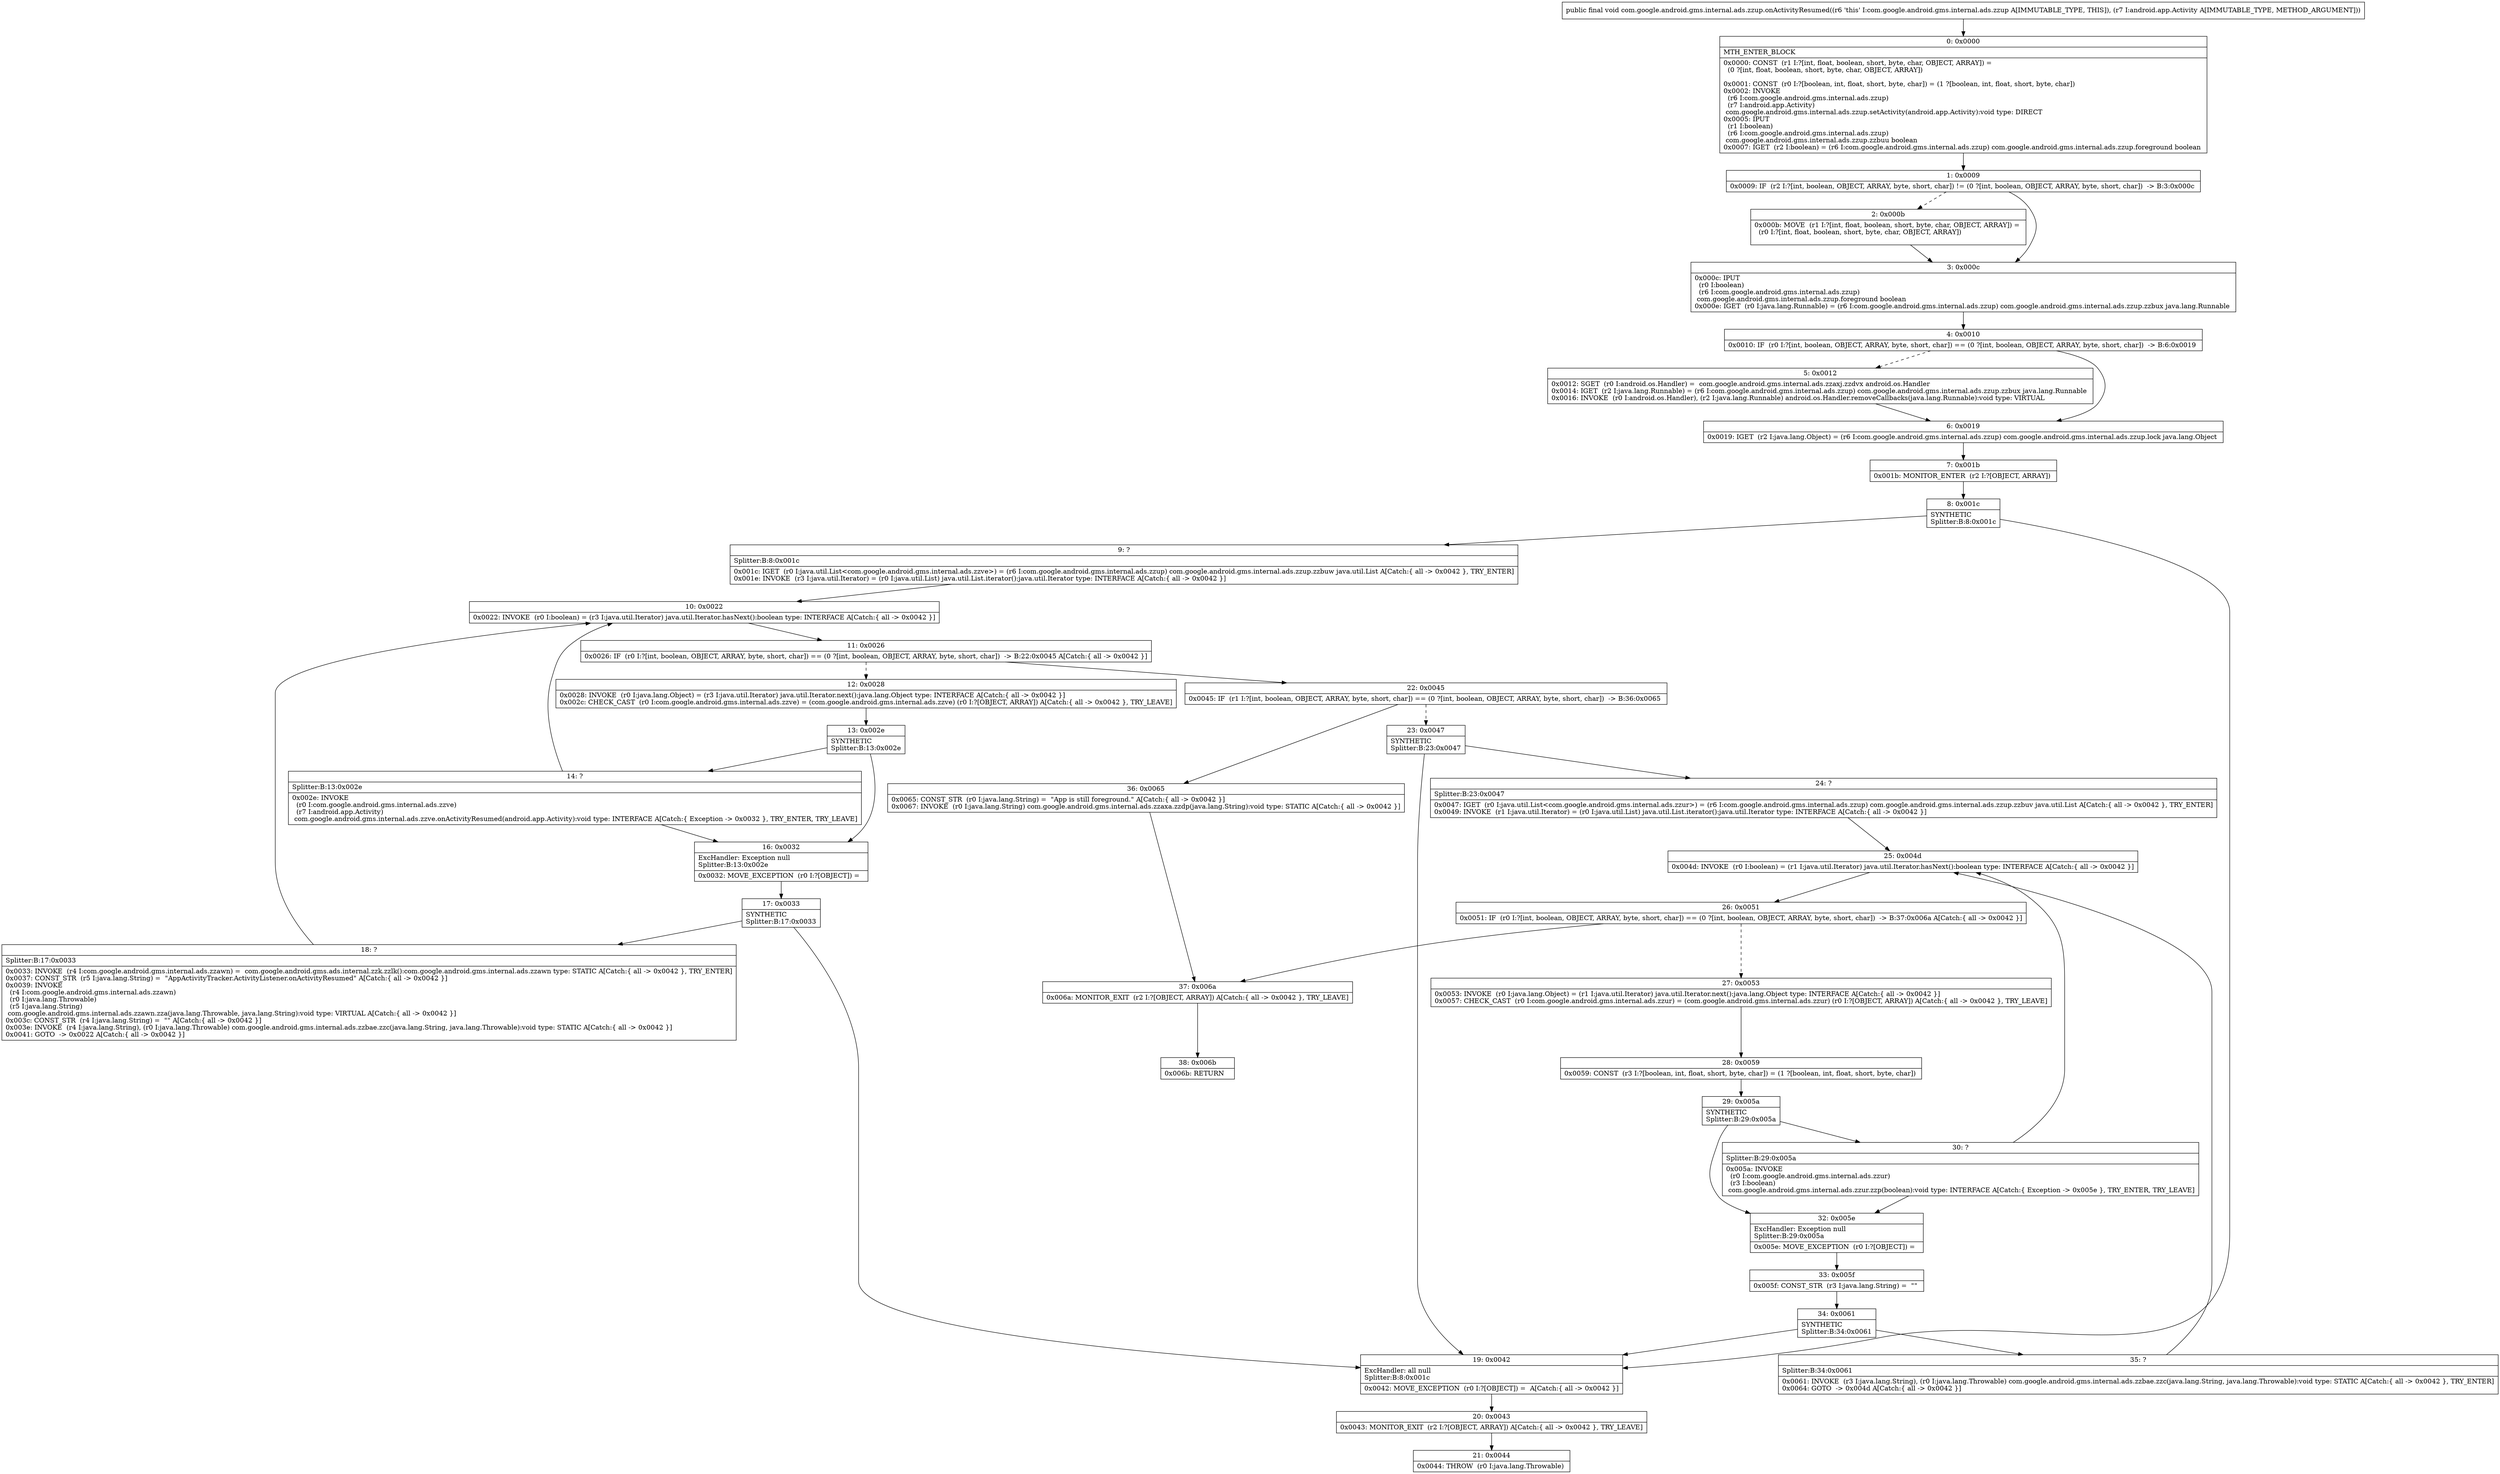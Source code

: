 digraph "CFG forcom.google.android.gms.internal.ads.zzup.onActivityResumed(Landroid\/app\/Activity;)V" {
Node_0 [shape=record,label="{0\:\ 0x0000|MTH_ENTER_BLOCK\l|0x0000: CONST  (r1 I:?[int, float, boolean, short, byte, char, OBJECT, ARRAY]) = \l  (0 ?[int, float, boolean, short, byte, char, OBJECT, ARRAY])\l \l0x0001: CONST  (r0 I:?[boolean, int, float, short, byte, char]) = (1 ?[boolean, int, float, short, byte, char]) \l0x0002: INVOKE  \l  (r6 I:com.google.android.gms.internal.ads.zzup)\l  (r7 I:android.app.Activity)\l com.google.android.gms.internal.ads.zzup.setActivity(android.app.Activity):void type: DIRECT \l0x0005: IPUT  \l  (r1 I:boolean)\l  (r6 I:com.google.android.gms.internal.ads.zzup)\l com.google.android.gms.internal.ads.zzup.zzbuu boolean \l0x0007: IGET  (r2 I:boolean) = (r6 I:com.google.android.gms.internal.ads.zzup) com.google.android.gms.internal.ads.zzup.foreground boolean \l}"];
Node_1 [shape=record,label="{1\:\ 0x0009|0x0009: IF  (r2 I:?[int, boolean, OBJECT, ARRAY, byte, short, char]) != (0 ?[int, boolean, OBJECT, ARRAY, byte, short, char])  \-\> B:3:0x000c \l}"];
Node_2 [shape=record,label="{2\:\ 0x000b|0x000b: MOVE  (r1 I:?[int, float, boolean, short, byte, char, OBJECT, ARRAY]) = \l  (r0 I:?[int, float, boolean, short, byte, char, OBJECT, ARRAY])\l \l}"];
Node_3 [shape=record,label="{3\:\ 0x000c|0x000c: IPUT  \l  (r0 I:boolean)\l  (r6 I:com.google.android.gms.internal.ads.zzup)\l com.google.android.gms.internal.ads.zzup.foreground boolean \l0x000e: IGET  (r0 I:java.lang.Runnable) = (r6 I:com.google.android.gms.internal.ads.zzup) com.google.android.gms.internal.ads.zzup.zzbux java.lang.Runnable \l}"];
Node_4 [shape=record,label="{4\:\ 0x0010|0x0010: IF  (r0 I:?[int, boolean, OBJECT, ARRAY, byte, short, char]) == (0 ?[int, boolean, OBJECT, ARRAY, byte, short, char])  \-\> B:6:0x0019 \l}"];
Node_5 [shape=record,label="{5\:\ 0x0012|0x0012: SGET  (r0 I:android.os.Handler) =  com.google.android.gms.internal.ads.zzaxj.zzdvx android.os.Handler \l0x0014: IGET  (r2 I:java.lang.Runnable) = (r6 I:com.google.android.gms.internal.ads.zzup) com.google.android.gms.internal.ads.zzup.zzbux java.lang.Runnable \l0x0016: INVOKE  (r0 I:android.os.Handler), (r2 I:java.lang.Runnable) android.os.Handler.removeCallbacks(java.lang.Runnable):void type: VIRTUAL \l}"];
Node_6 [shape=record,label="{6\:\ 0x0019|0x0019: IGET  (r2 I:java.lang.Object) = (r6 I:com.google.android.gms.internal.ads.zzup) com.google.android.gms.internal.ads.zzup.lock java.lang.Object \l}"];
Node_7 [shape=record,label="{7\:\ 0x001b|0x001b: MONITOR_ENTER  (r2 I:?[OBJECT, ARRAY]) \l}"];
Node_8 [shape=record,label="{8\:\ 0x001c|SYNTHETIC\lSplitter:B:8:0x001c\l}"];
Node_9 [shape=record,label="{9\:\ ?|Splitter:B:8:0x001c\l|0x001c: IGET  (r0 I:java.util.List\<com.google.android.gms.internal.ads.zzve\>) = (r6 I:com.google.android.gms.internal.ads.zzup) com.google.android.gms.internal.ads.zzup.zzbuw java.util.List A[Catch:\{ all \-\> 0x0042 \}, TRY_ENTER]\l0x001e: INVOKE  (r3 I:java.util.Iterator) = (r0 I:java.util.List) java.util.List.iterator():java.util.Iterator type: INTERFACE A[Catch:\{ all \-\> 0x0042 \}]\l}"];
Node_10 [shape=record,label="{10\:\ 0x0022|0x0022: INVOKE  (r0 I:boolean) = (r3 I:java.util.Iterator) java.util.Iterator.hasNext():boolean type: INTERFACE A[Catch:\{ all \-\> 0x0042 \}]\l}"];
Node_11 [shape=record,label="{11\:\ 0x0026|0x0026: IF  (r0 I:?[int, boolean, OBJECT, ARRAY, byte, short, char]) == (0 ?[int, boolean, OBJECT, ARRAY, byte, short, char])  \-\> B:22:0x0045 A[Catch:\{ all \-\> 0x0042 \}]\l}"];
Node_12 [shape=record,label="{12\:\ 0x0028|0x0028: INVOKE  (r0 I:java.lang.Object) = (r3 I:java.util.Iterator) java.util.Iterator.next():java.lang.Object type: INTERFACE A[Catch:\{ all \-\> 0x0042 \}]\l0x002c: CHECK_CAST  (r0 I:com.google.android.gms.internal.ads.zzve) = (com.google.android.gms.internal.ads.zzve) (r0 I:?[OBJECT, ARRAY]) A[Catch:\{ all \-\> 0x0042 \}, TRY_LEAVE]\l}"];
Node_13 [shape=record,label="{13\:\ 0x002e|SYNTHETIC\lSplitter:B:13:0x002e\l}"];
Node_14 [shape=record,label="{14\:\ ?|Splitter:B:13:0x002e\l|0x002e: INVOKE  \l  (r0 I:com.google.android.gms.internal.ads.zzve)\l  (r7 I:android.app.Activity)\l com.google.android.gms.internal.ads.zzve.onActivityResumed(android.app.Activity):void type: INTERFACE A[Catch:\{ Exception \-\> 0x0032 \}, TRY_ENTER, TRY_LEAVE]\l}"];
Node_16 [shape=record,label="{16\:\ 0x0032|ExcHandler: Exception null\lSplitter:B:13:0x002e\l|0x0032: MOVE_EXCEPTION  (r0 I:?[OBJECT]) =  \l}"];
Node_17 [shape=record,label="{17\:\ 0x0033|SYNTHETIC\lSplitter:B:17:0x0033\l}"];
Node_18 [shape=record,label="{18\:\ ?|Splitter:B:17:0x0033\l|0x0033: INVOKE  (r4 I:com.google.android.gms.internal.ads.zzawn) =  com.google.android.gms.ads.internal.zzk.zzlk():com.google.android.gms.internal.ads.zzawn type: STATIC A[Catch:\{ all \-\> 0x0042 \}, TRY_ENTER]\l0x0037: CONST_STR  (r5 I:java.lang.String) =  \"AppActivityTracker.ActivityListener.onActivityResumed\" A[Catch:\{ all \-\> 0x0042 \}]\l0x0039: INVOKE  \l  (r4 I:com.google.android.gms.internal.ads.zzawn)\l  (r0 I:java.lang.Throwable)\l  (r5 I:java.lang.String)\l com.google.android.gms.internal.ads.zzawn.zza(java.lang.Throwable, java.lang.String):void type: VIRTUAL A[Catch:\{ all \-\> 0x0042 \}]\l0x003c: CONST_STR  (r4 I:java.lang.String) =  \"\" A[Catch:\{ all \-\> 0x0042 \}]\l0x003e: INVOKE  (r4 I:java.lang.String), (r0 I:java.lang.Throwable) com.google.android.gms.internal.ads.zzbae.zzc(java.lang.String, java.lang.Throwable):void type: STATIC A[Catch:\{ all \-\> 0x0042 \}]\l0x0041: GOTO  \-\> 0x0022 A[Catch:\{ all \-\> 0x0042 \}]\l}"];
Node_19 [shape=record,label="{19\:\ 0x0042|ExcHandler: all null\lSplitter:B:8:0x001c\l|0x0042: MOVE_EXCEPTION  (r0 I:?[OBJECT]) =  A[Catch:\{ all \-\> 0x0042 \}]\l}"];
Node_20 [shape=record,label="{20\:\ 0x0043|0x0043: MONITOR_EXIT  (r2 I:?[OBJECT, ARRAY]) A[Catch:\{ all \-\> 0x0042 \}, TRY_LEAVE]\l}"];
Node_21 [shape=record,label="{21\:\ 0x0044|0x0044: THROW  (r0 I:java.lang.Throwable) \l}"];
Node_22 [shape=record,label="{22\:\ 0x0045|0x0045: IF  (r1 I:?[int, boolean, OBJECT, ARRAY, byte, short, char]) == (0 ?[int, boolean, OBJECT, ARRAY, byte, short, char])  \-\> B:36:0x0065 \l}"];
Node_23 [shape=record,label="{23\:\ 0x0047|SYNTHETIC\lSplitter:B:23:0x0047\l}"];
Node_24 [shape=record,label="{24\:\ ?|Splitter:B:23:0x0047\l|0x0047: IGET  (r0 I:java.util.List\<com.google.android.gms.internal.ads.zzur\>) = (r6 I:com.google.android.gms.internal.ads.zzup) com.google.android.gms.internal.ads.zzup.zzbuv java.util.List A[Catch:\{ all \-\> 0x0042 \}, TRY_ENTER]\l0x0049: INVOKE  (r1 I:java.util.Iterator) = (r0 I:java.util.List) java.util.List.iterator():java.util.Iterator type: INTERFACE A[Catch:\{ all \-\> 0x0042 \}]\l}"];
Node_25 [shape=record,label="{25\:\ 0x004d|0x004d: INVOKE  (r0 I:boolean) = (r1 I:java.util.Iterator) java.util.Iterator.hasNext():boolean type: INTERFACE A[Catch:\{ all \-\> 0x0042 \}]\l}"];
Node_26 [shape=record,label="{26\:\ 0x0051|0x0051: IF  (r0 I:?[int, boolean, OBJECT, ARRAY, byte, short, char]) == (0 ?[int, boolean, OBJECT, ARRAY, byte, short, char])  \-\> B:37:0x006a A[Catch:\{ all \-\> 0x0042 \}]\l}"];
Node_27 [shape=record,label="{27\:\ 0x0053|0x0053: INVOKE  (r0 I:java.lang.Object) = (r1 I:java.util.Iterator) java.util.Iterator.next():java.lang.Object type: INTERFACE A[Catch:\{ all \-\> 0x0042 \}]\l0x0057: CHECK_CAST  (r0 I:com.google.android.gms.internal.ads.zzur) = (com.google.android.gms.internal.ads.zzur) (r0 I:?[OBJECT, ARRAY]) A[Catch:\{ all \-\> 0x0042 \}, TRY_LEAVE]\l}"];
Node_28 [shape=record,label="{28\:\ 0x0059|0x0059: CONST  (r3 I:?[boolean, int, float, short, byte, char]) = (1 ?[boolean, int, float, short, byte, char]) \l}"];
Node_29 [shape=record,label="{29\:\ 0x005a|SYNTHETIC\lSplitter:B:29:0x005a\l}"];
Node_30 [shape=record,label="{30\:\ ?|Splitter:B:29:0x005a\l|0x005a: INVOKE  \l  (r0 I:com.google.android.gms.internal.ads.zzur)\l  (r3 I:boolean)\l com.google.android.gms.internal.ads.zzur.zzp(boolean):void type: INTERFACE A[Catch:\{ Exception \-\> 0x005e \}, TRY_ENTER, TRY_LEAVE]\l}"];
Node_32 [shape=record,label="{32\:\ 0x005e|ExcHandler: Exception null\lSplitter:B:29:0x005a\l|0x005e: MOVE_EXCEPTION  (r0 I:?[OBJECT]) =  \l}"];
Node_33 [shape=record,label="{33\:\ 0x005f|0x005f: CONST_STR  (r3 I:java.lang.String) =  \"\" \l}"];
Node_34 [shape=record,label="{34\:\ 0x0061|SYNTHETIC\lSplitter:B:34:0x0061\l}"];
Node_35 [shape=record,label="{35\:\ ?|Splitter:B:34:0x0061\l|0x0061: INVOKE  (r3 I:java.lang.String), (r0 I:java.lang.Throwable) com.google.android.gms.internal.ads.zzbae.zzc(java.lang.String, java.lang.Throwable):void type: STATIC A[Catch:\{ all \-\> 0x0042 \}, TRY_ENTER]\l0x0064: GOTO  \-\> 0x004d A[Catch:\{ all \-\> 0x0042 \}]\l}"];
Node_36 [shape=record,label="{36\:\ 0x0065|0x0065: CONST_STR  (r0 I:java.lang.String) =  \"App is still foreground.\" A[Catch:\{ all \-\> 0x0042 \}]\l0x0067: INVOKE  (r0 I:java.lang.String) com.google.android.gms.internal.ads.zzaxa.zzdp(java.lang.String):void type: STATIC A[Catch:\{ all \-\> 0x0042 \}]\l}"];
Node_37 [shape=record,label="{37\:\ 0x006a|0x006a: MONITOR_EXIT  (r2 I:?[OBJECT, ARRAY]) A[Catch:\{ all \-\> 0x0042 \}, TRY_LEAVE]\l}"];
Node_38 [shape=record,label="{38\:\ 0x006b|0x006b: RETURN   \l}"];
MethodNode[shape=record,label="{public final void com.google.android.gms.internal.ads.zzup.onActivityResumed((r6 'this' I:com.google.android.gms.internal.ads.zzup A[IMMUTABLE_TYPE, THIS]), (r7 I:android.app.Activity A[IMMUTABLE_TYPE, METHOD_ARGUMENT])) }"];
MethodNode -> Node_0;
Node_0 -> Node_1;
Node_1 -> Node_2[style=dashed];
Node_1 -> Node_3;
Node_2 -> Node_3;
Node_3 -> Node_4;
Node_4 -> Node_5[style=dashed];
Node_4 -> Node_6;
Node_5 -> Node_6;
Node_6 -> Node_7;
Node_7 -> Node_8;
Node_8 -> Node_9;
Node_8 -> Node_19;
Node_9 -> Node_10;
Node_10 -> Node_11;
Node_11 -> Node_12[style=dashed];
Node_11 -> Node_22;
Node_12 -> Node_13;
Node_13 -> Node_14;
Node_13 -> Node_16;
Node_14 -> Node_16;
Node_14 -> Node_10;
Node_16 -> Node_17;
Node_17 -> Node_18;
Node_17 -> Node_19;
Node_18 -> Node_10;
Node_19 -> Node_20;
Node_20 -> Node_21;
Node_22 -> Node_23[style=dashed];
Node_22 -> Node_36;
Node_23 -> Node_24;
Node_23 -> Node_19;
Node_24 -> Node_25;
Node_25 -> Node_26;
Node_26 -> Node_27[style=dashed];
Node_26 -> Node_37;
Node_27 -> Node_28;
Node_28 -> Node_29;
Node_29 -> Node_30;
Node_29 -> Node_32;
Node_30 -> Node_32;
Node_30 -> Node_25;
Node_32 -> Node_33;
Node_33 -> Node_34;
Node_34 -> Node_35;
Node_34 -> Node_19;
Node_35 -> Node_25;
Node_36 -> Node_37;
Node_37 -> Node_38;
}


